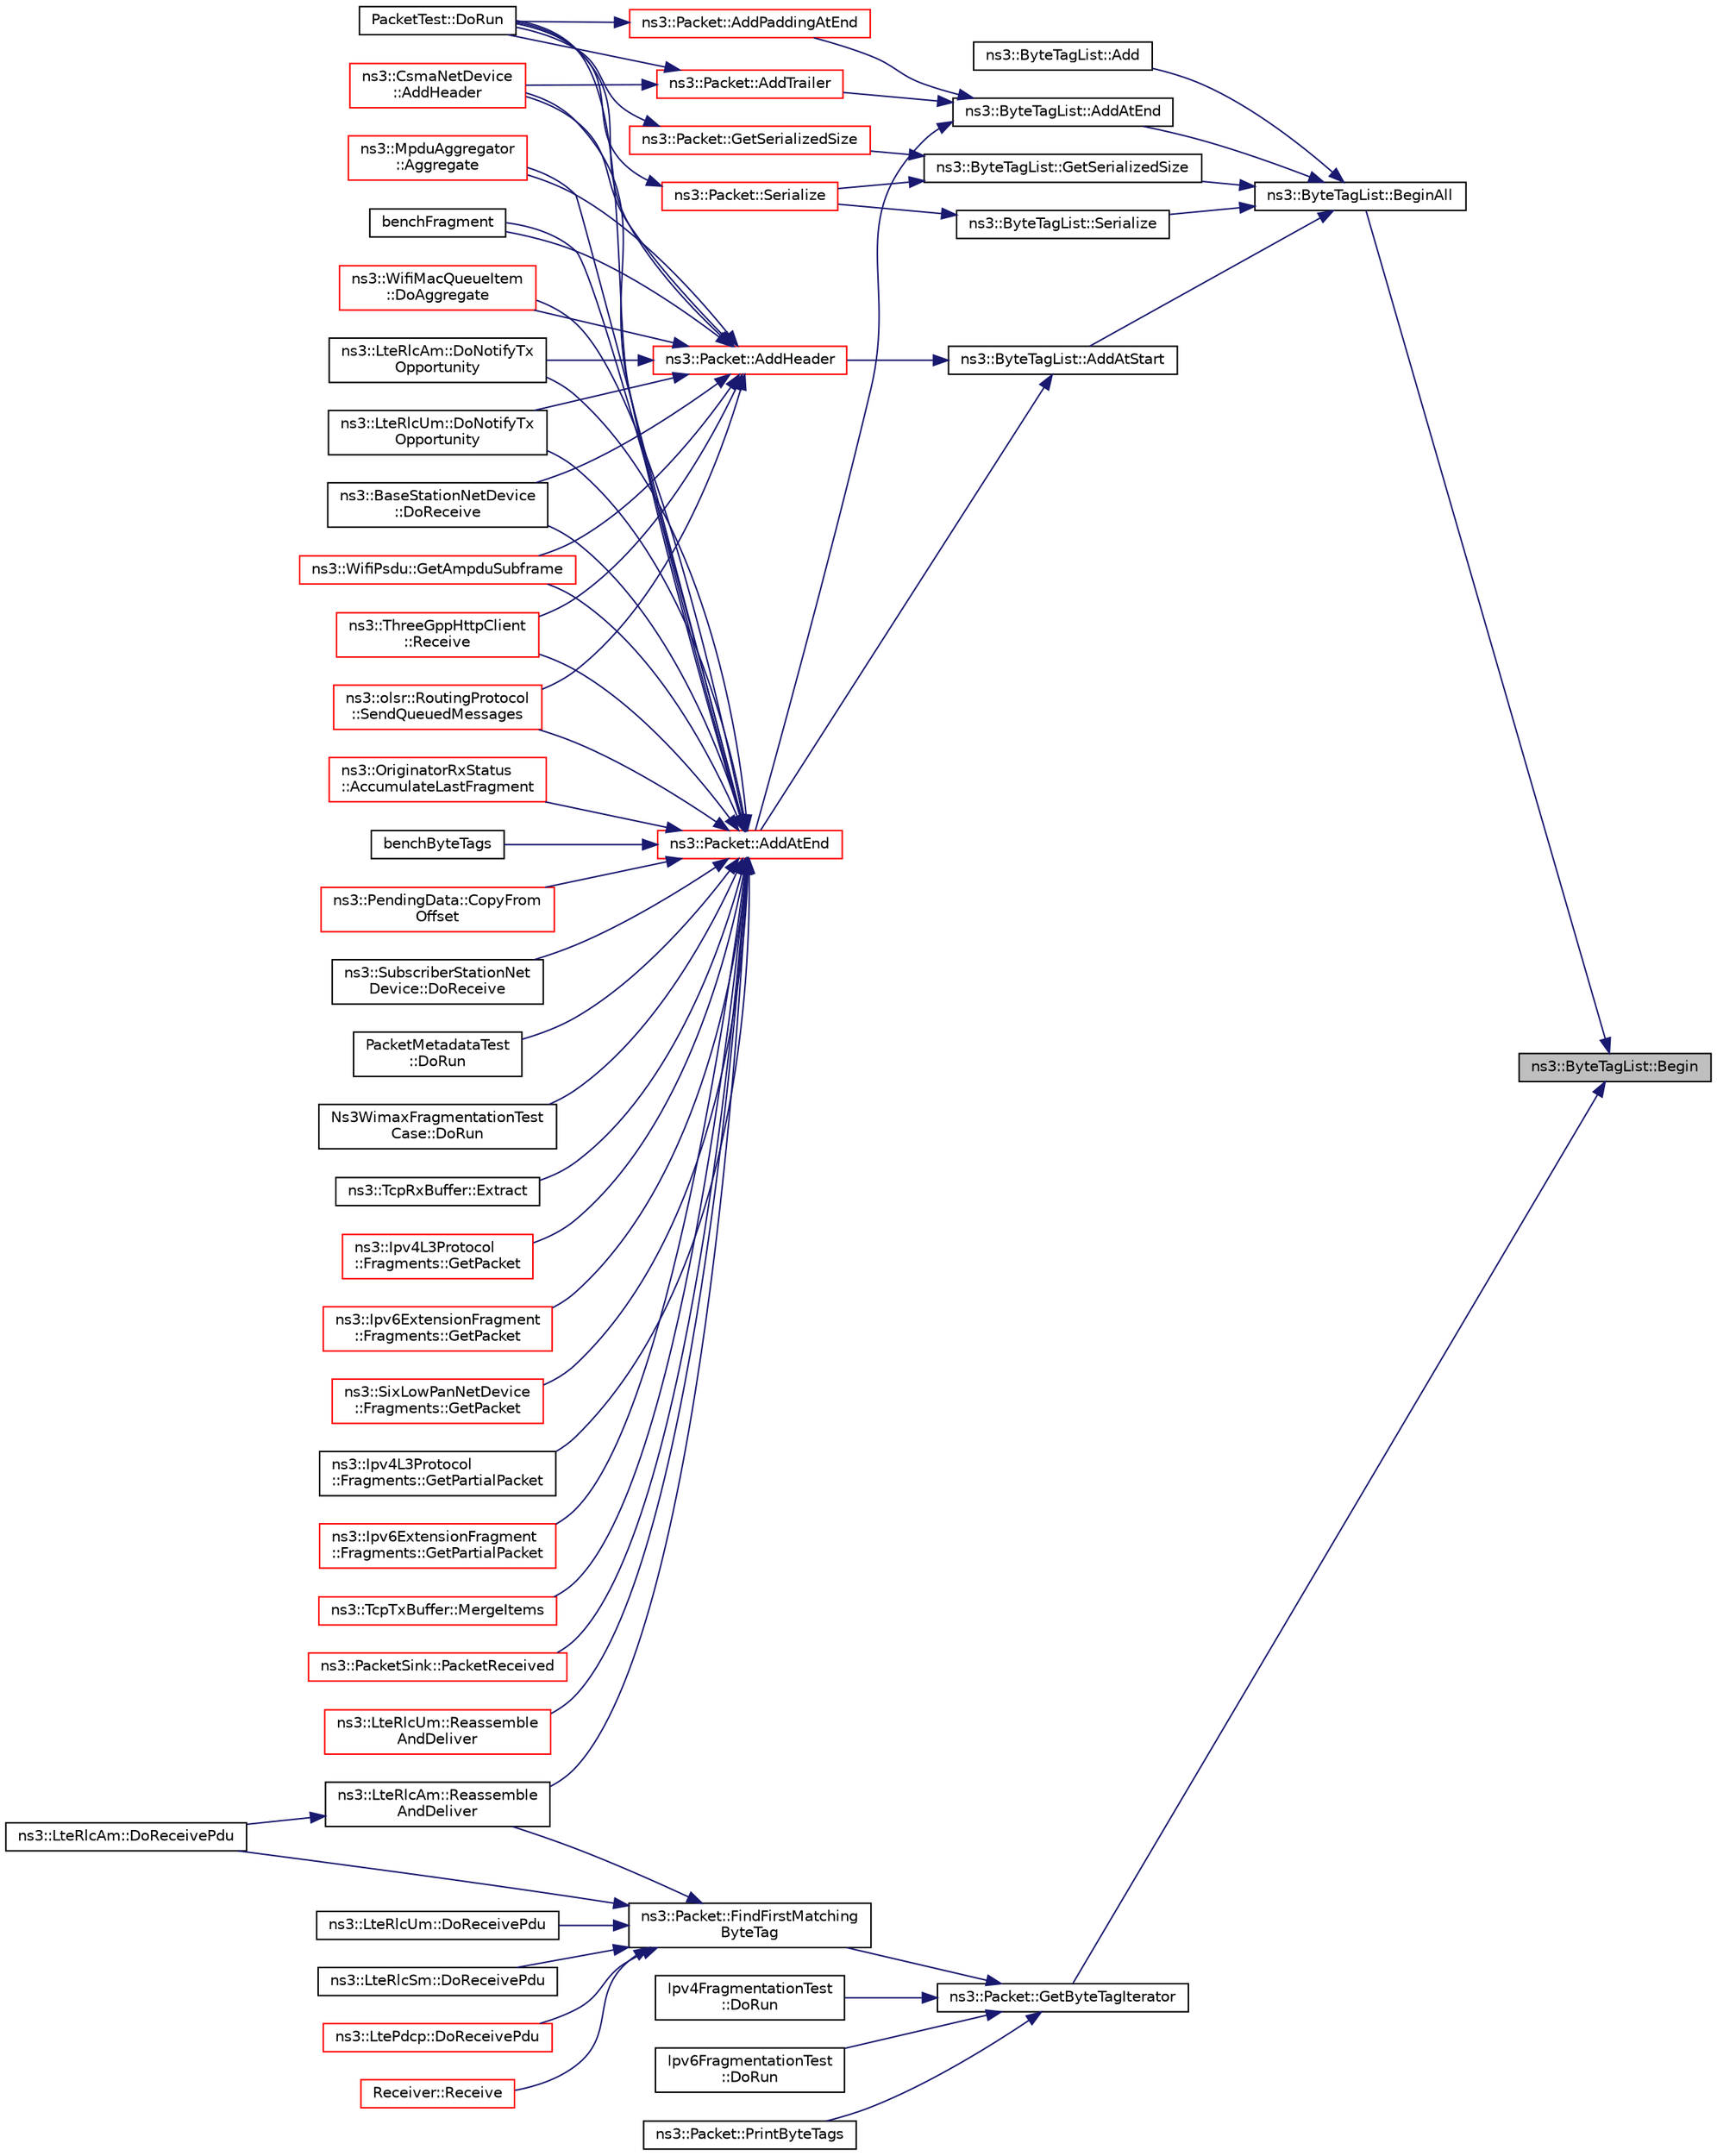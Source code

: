 digraph "ns3::ByteTagList::Begin"
{
 // LATEX_PDF_SIZE
  edge [fontname="Helvetica",fontsize="10",labelfontname="Helvetica",labelfontsize="10"];
  node [fontname="Helvetica",fontsize="10",shape=record];
  rankdir="RL";
  Node1 [label="ns3::ByteTagList::Begin",height=0.2,width=0.4,color="black", fillcolor="grey75", style="filled", fontcolor="black",tooltip=" "];
  Node1 -> Node2 [dir="back",color="midnightblue",fontsize="10",style="solid",fontname="Helvetica"];
  Node2 [label="ns3::ByteTagList::BeginAll",height=0.2,width=0.4,color="black", fillcolor="white", style="filled",URL="$classns3_1_1_byte_tag_list.html#ab1d2c5671ea01900fa9ef58e33d1e739",tooltip="Returns an iterator pointing to the very first tag in this list."];
  Node2 -> Node3 [dir="back",color="midnightblue",fontsize="10",style="solid",fontname="Helvetica"];
  Node3 [label="ns3::ByteTagList::Add",height=0.2,width=0.4,color="black", fillcolor="white", style="filled",URL="$classns3_1_1_byte_tag_list.html#ae8852ea2777b455d7ec4f370c864d686",tooltip=" "];
  Node2 -> Node4 [dir="back",color="midnightblue",fontsize="10",style="solid",fontname="Helvetica"];
  Node4 [label="ns3::ByteTagList::AddAtEnd",height=0.2,width=0.4,color="black", fillcolor="white", style="filled",URL="$classns3_1_1_byte_tag_list.html#a0d8aa9cf6aaf856eb08d4f4a01f38446",tooltip="Make sure that all offsets are smaller than appendOffset which represents the location where new byte..."];
  Node4 -> Node5 [dir="back",color="midnightblue",fontsize="10",style="solid",fontname="Helvetica"];
  Node5 [label="ns3::Packet::AddAtEnd",height=0.2,width=0.4,color="red", fillcolor="white", style="filled",URL="$classns3_1_1_packet.html#a14ec3d4250b425468764de58f5837b6b",tooltip="Concatenate the input packet at the end of the current packet."];
  Node5 -> Node6 [dir="back",color="midnightblue",fontsize="10",style="solid",fontname="Helvetica"];
  Node6 [label="ns3::OriginatorRxStatus\l::AccumulateLastFragment",height=0.2,width=0.4,color="red", fillcolor="white", style="filled",URL="$classns3_1_1_originator_rx_status.html#a59c38c4a21335b5e82da00fdb0561af0",tooltip="We have received a last fragment of the fragmented packets (indicated by the no more fragment field)."];
  Node5 -> Node20 [dir="back",color="midnightblue",fontsize="10",style="solid",fontname="Helvetica"];
  Node20 [label="ns3::CsmaNetDevice\l::AddHeader",height=0.2,width=0.4,color="red", fillcolor="white", style="filled",URL="$classns3_1_1_csma_net_device.html#a736bf6ce5851ace677f8fc693a92855c",tooltip="Adds the necessary headers and trailers to a packet of data in order to respect the packet type."];
  Node5 -> Node23 [dir="back",color="midnightblue",fontsize="10",style="solid",fontname="Helvetica"];
  Node23 [label="ns3::MpduAggregator\l::Aggregate",height=0.2,width=0.4,color="red", fillcolor="white", style="filled",URL="$classns3_1_1_mpdu_aggregator.html#a8e4e158ca23bbd3141f8c584dcb7a5dc",tooltip="Aggregate an MPDU to an A-MPDU."];
  Node5 -> Node57 [dir="back",color="midnightblue",fontsize="10",style="solid",fontname="Helvetica"];
  Node57 [label="benchByteTags",height=0.2,width=0.4,color="black", fillcolor="white", style="filled",URL="$bench-packets_8cc.html#a74bbacc91e7fa270b5102afc76959cf1",tooltip=" "];
  Node5 -> Node58 [dir="back",color="midnightblue",fontsize="10",style="solid",fontname="Helvetica"];
  Node58 [label="benchFragment",height=0.2,width=0.4,color="black", fillcolor="white", style="filled",URL="$bench-packets_8cc.html#a6cabc7d91c4117351e595e4bb94b141d",tooltip=" "];
  Node5 -> Node59 [dir="back",color="midnightblue",fontsize="10",style="solid",fontname="Helvetica"];
  Node59 [label="ns3::PendingData::CopyFrom\lOffset",height=0.2,width=0.4,color="red", fillcolor="white", style="filled",URL="$classns3_1_1_pending_data.html#ab04639a5fcb15f47daa91c071f5cdfd2",tooltip="Copy data starting from a give offset."];
  Node5 -> Node61 [dir="back",color="midnightblue",fontsize="10",style="solid",fontname="Helvetica"];
  Node61 [label="ns3::WifiMacQueueItem\l::DoAggregate",height=0.2,width=0.4,color="red", fillcolor="white", style="filled",URL="$classns3_1_1_wifi_mac_queue_item.html#a6000ff915d70a940ac16fa35ee2fe933",tooltip="Aggregate the MSDU contained in the given MPDU to this MPDU (thus constituting an A-MSDU)."];
  Node5 -> Node63 [dir="back",color="midnightblue",fontsize="10",style="solid",fontname="Helvetica"];
  Node63 [label="ns3::LteRlcAm::DoNotifyTx\lOpportunity",height=0.2,width=0.4,color="black", fillcolor="white", style="filled",URL="$classns3_1_1_lte_rlc_am.html#a529666294956659251df1e79ffd3fca5",tooltip="MAC SAP."];
  Node5 -> Node64 [dir="back",color="midnightblue",fontsize="10",style="solid",fontname="Helvetica"];
  Node64 [label="ns3::LteRlcUm::DoNotifyTx\lOpportunity",height=0.2,width=0.4,color="black", fillcolor="white", style="filled",URL="$classns3_1_1_lte_rlc_um.html#a8d744cea1946d4fe5ecaaf867e51d19a",tooltip="MAC SAP."];
  Node5 -> Node65 [dir="back",color="midnightblue",fontsize="10",style="solid",fontname="Helvetica"];
  Node65 [label="ns3::BaseStationNetDevice\l::DoReceive",height=0.2,width=0.4,color="black", fillcolor="white", style="filled",URL="$classns3_1_1_base_station_net_device.html#a0a6bf3deb17ab1adde07a1ed62875067",tooltip="Receive packet."];
  Node5 -> Node66 [dir="back",color="midnightblue",fontsize="10",style="solid",fontname="Helvetica"];
  Node66 [label="ns3::SubscriberStationNet\lDevice::DoReceive",height=0.2,width=0.4,color="black", fillcolor="white", style="filled",URL="$classns3_1_1_subscriber_station_net_device.html#a2cdd421837891adea005eb7cde668a1f",tooltip="Receive a packet."];
  Node5 -> Node67 [dir="back",color="midnightblue",fontsize="10",style="solid",fontname="Helvetica"];
  Node67 [label="PacketMetadataTest\l::DoRun",height=0.2,width=0.4,color="black", fillcolor="white", style="filled",URL="$class_packet_metadata_test.html#a5157cf5ecf0e631ad2a70c61375ebfc3",tooltip="Implementation to actually run this TestCase."];
  Node5 -> Node68 [dir="back",color="midnightblue",fontsize="10",style="solid",fontname="Helvetica"];
  Node68 [label="PacketTest::DoRun",height=0.2,width=0.4,color="black", fillcolor="white", style="filled",URL="$class_packet_test.html#a2f4d69aa1b21616ea14efd54fee55da2",tooltip="Implementation to actually run this TestCase."];
  Node5 -> Node69 [dir="back",color="midnightblue",fontsize="10",style="solid",fontname="Helvetica"];
  Node69 [label="Ns3WimaxFragmentationTest\lCase::DoRun",height=0.2,width=0.4,color="black", fillcolor="white", style="filled",URL="$class_ns3_wimax_fragmentation_test_case.html#ac4725340138d07d67dbb72aaa5ccd84b",tooltip="Implementation to actually run this TestCase."];
  Node5 -> Node70 [dir="back",color="midnightblue",fontsize="10",style="solid",fontname="Helvetica"];
  Node70 [label="ns3::TcpRxBuffer::Extract",height=0.2,width=0.4,color="black", fillcolor="white", style="filled",URL="$classns3_1_1_tcp_rx_buffer.html#a0a1254a5afa4cec6307a40af3ff46d30",tooltip="Extract data from the head of the buffer as indicated by nextRxSeq."];
  Node5 -> Node71 [dir="back",color="midnightblue",fontsize="10",style="solid",fontname="Helvetica"];
  Node71 [label="ns3::WifiPsdu::GetAmpduSubframe",height=0.2,width=0.4,color="red", fillcolor="white", style="filled",URL="$classns3_1_1_wifi_psdu.html#a5613df833c8652c3be93192a06b516e6",tooltip="Get a copy of the i-th A-MPDU subframe (includes subframe header, MPDU, and possibly padding)"];
  Node5 -> Node72 [dir="back",color="midnightblue",fontsize="10",style="solid",fontname="Helvetica"];
  Node72 [label="ns3::Ipv4L3Protocol\l::Fragments::GetPacket",height=0.2,width=0.4,color="red", fillcolor="white", style="filled",URL="$classns3_1_1_ipv4_l3_protocol_1_1_fragments.html#adb45e745bcafe1fad9fdfbb88e685df5",tooltip="Get the entire packet."];
  Node5 -> Node80 [dir="back",color="midnightblue",fontsize="10",style="solid",fontname="Helvetica"];
  Node80 [label="ns3::Ipv6ExtensionFragment\l::Fragments::GetPacket",height=0.2,width=0.4,color="red", fillcolor="white", style="filled",URL="$classns3_1_1_ipv6_extension_fragment_1_1_fragments.html#a2308b508eac529beff323396eaaaebab",tooltip="Get the entire packet."];
  Node5 -> Node82 [dir="back",color="midnightblue",fontsize="10",style="solid",fontname="Helvetica"];
  Node82 [label="ns3::SixLowPanNetDevice\l::Fragments::GetPacket",height=0.2,width=0.4,color="red", fillcolor="white", style="filled",URL="$classns3_1_1_six_low_pan_net_device_1_1_fragments.html#aa9ec2708c8a1717ed5b9acd52c1bf0a1",tooltip="Get the entire packet."];
  Node5 -> Node86 [dir="back",color="midnightblue",fontsize="10",style="solid",fontname="Helvetica"];
  Node86 [label="ns3::Ipv4L3Protocol\l::Fragments::GetPartialPacket",height=0.2,width=0.4,color="black", fillcolor="white", style="filled",URL="$classns3_1_1_ipv4_l3_protocol_1_1_fragments.html#a13e7ea53f11130744dea53667fb3ff83",tooltip="Get the complete part of the packet."];
  Node5 -> Node87 [dir="back",color="midnightblue",fontsize="10",style="solid",fontname="Helvetica"];
  Node87 [label="ns3::Ipv6ExtensionFragment\l::Fragments::GetPartialPacket",height=0.2,width=0.4,color="red", fillcolor="white", style="filled",URL="$classns3_1_1_ipv6_extension_fragment_1_1_fragments.html#a1a7a254bba0ce4afcb74d5a3e99bb906",tooltip="Get the packet parts so far received."];
  Node5 -> Node91 [dir="back",color="midnightblue",fontsize="10",style="solid",fontname="Helvetica"];
  Node91 [label="ns3::TcpTxBuffer::MergeItems",height=0.2,width=0.4,color="red", fillcolor="white", style="filled",URL="$classns3_1_1_tcp_tx_buffer.html#acd8b1a260f0016fcfd315db108ae596c",tooltip="Merge two TcpTxItem."];
  Node5 -> Node101 [dir="back",color="midnightblue",fontsize="10",style="solid",fontname="Helvetica"];
  Node101 [label="ns3::PacketSink::PacketReceived",height=0.2,width=0.4,color="red", fillcolor="white", style="filled",URL="$classns3_1_1_packet_sink.html#af1b771e838a0596a019bdc12cadf7521",tooltip="Packet received: assemble byte stream to extract SeqTsSizeHeader."];
  Node5 -> Node105 [dir="back",color="midnightblue",fontsize="10",style="solid",fontname="Helvetica"];
  Node105 [label="ns3::LteRlcAm::Reassemble\lAndDeliver",height=0.2,width=0.4,color="black", fillcolor="white", style="filled",URL="$classns3_1_1_lte_rlc_am.html#ada1201339d0a54e50adc27b09d3c5c1e",tooltip="Reassemble and deliver."];
  Node105 -> Node106 [dir="back",color="midnightblue",fontsize="10",style="solid",fontname="Helvetica"];
  Node106 [label="ns3::LteRlcAm::DoReceivePdu",height=0.2,width=0.4,color="black", fillcolor="white", style="filled",URL="$classns3_1_1_lte_rlc_am.html#ade2e2e81bf30e4c0f66655fb281b67ae",tooltip="Receive PDU function."];
  Node5 -> Node107 [dir="back",color="midnightblue",fontsize="10",style="solid",fontname="Helvetica"];
  Node107 [label="ns3::LteRlcUm::Reassemble\lAndDeliver",height=0.2,width=0.4,color="red", fillcolor="white", style="filled",URL="$classns3_1_1_lte_rlc_um.html#a103ba1e3d14eb2604a44d1bef7fe7cb7",tooltip="Reassemble and deliver function."];
  Node5 -> Node112 [dir="back",color="midnightblue",fontsize="10",style="solid",fontname="Helvetica"];
  Node112 [label="ns3::ThreeGppHttpClient\l::Receive",height=0.2,width=0.4,color="red", fillcolor="white", style="filled",URL="$classns3_1_1_three_gpp_http_client.html#aefb3b587a587f771128f50882b019280",tooltip="Simulate a consumption of the received packet by subtracting the packet size from the internal counte..."];
  Node5 -> Node119 [dir="back",color="midnightblue",fontsize="10",style="solid",fontname="Helvetica"];
  Node119 [label="ns3::olsr::RoutingProtocol\l::SendQueuedMessages",height=0.2,width=0.4,color="red", fillcolor="white", style="filled",URL="$classns3_1_1olsr_1_1_routing_protocol.html#a02c3a2e817645ba46a3c7b4744ff3f29",tooltip="Creates as many OLSR packets as needed in order to send all buffered OLSR messages."];
  Node4 -> Node122 [dir="back",color="midnightblue",fontsize="10",style="solid",fontname="Helvetica"];
  Node122 [label="ns3::Packet::AddPaddingAtEnd",height=0.2,width=0.4,color="red", fillcolor="white", style="filled",URL="$classns3_1_1_packet.html#ae964f1fcfd496c6c0db1b73f27e78530",tooltip="Add a zero-filled padding to the packet."];
  Node122 -> Node68 [dir="back",color="midnightblue",fontsize="10",style="solid",fontname="Helvetica"];
  Node4 -> Node125 [dir="back",color="midnightblue",fontsize="10",style="solid",fontname="Helvetica"];
  Node125 [label="ns3::Packet::AddTrailer",height=0.2,width=0.4,color="red", fillcolor="white", style="filled",URL="$classns3_1_1_packet.html#ae26b490c30ae5bc98be5181ec6e06db8",tooltip="Add trailer to this packet."];
  Node125 -> Node20 [dir="back",color="midnightblue",fontsize="10",style="solid",fontname="Helvetica"];
  Node125 -> Node68 [dir="back",color="midnightblue",fontsize="10",style="solid",fontname="Helvetica"];
  Node2 -> Node155 [dir="back",color="midnightblue",fontsize="10",style="solid",fontname="Helvetica"];
  Node155 [label="ns3::ByteTagList::AddAtStart",height=0.2,width=0.4,color="black", fillcolor="white", style="filled",URL="$classns3_1_1_byte_tag_list.html#acb4563fbe4299c55af41ba7a166b71d5",tooltip="Make sure that all offsets are bigger than prependOffset which represents the location where new byte..."];
  Node155 -> Node5 [dir="back",color="midnightblue",fontsize="10",style="solid",fontname="Helvetica"];
  Node155 -> Node156 [dir="back",color="midnightblue",fontsize="10",style="solid",fontname="Helvetica"];
  Node156 [label="ns3::Packet::AddHeader",height=0.2,width=0.4,color="red", fillcolor="white", style="filled",URL="$classns3_1_1_packet.html#a465108c595a0bc592095cbcab1832ed8",tooltip="Add header to this packet."];
  Node156 -> Node20 [dir="back",color="midnightblue",fontsize="10",style="solid",fontname="Helvetica"];
  Node156 -> Node23 [dir="back",color="midnightblue",fontsize="10",style="solid",fontname="Helvetica"];
  Node156 -> Node58 [dir="back",color="midnightblue",fontsize="10",style="solid",fontname="Helvetica"];
  Node156 -> Node61 [dir="back",color="midnightblue",fontsize="10",style="solid",fontname="Helvetica"];
  Node156 -> Node63 [dir="back",color="midnightblue",fontsize="10",style="solid",fontname="Helvetica"];
  Node156 -> Node64 [dir="back",color="midnightblue",fontsize="10",style="solid",fontname="Helvetica"];
  Node156 -> Node65 [dir="back",color="midnightblue",fontsize="10",style="solid",fontname="Helvetica"];
  Node156 -> Node68 [dir="back",color="midnightblue",fontsize="10",style="solid",fontname="Helvetica"];
  Node156 -> Node71 [dir="back",color="midnightblue",fontsize="10",style="solid",fontname="Helvetica"];
  Node156 -> Node112 [dir="back",color="midnightblue",fontsize="10",style="solid",fontname="Helvetica"];
  Node156 -> Node119 [dir="back",color="midnightblue",fontsize="10",style="solid",fontname="Helvetica"];
  Node2 -> Node705 [dir="back",color="midnightblue",fontsize="10",style="solid",fontname="Helvetica"];
  Node705 [label="ns3::ByteTagList::GetSerializedSize",height=0.2,width=0.4,color="black", fillcolor="white", style="filled",URL="$classns3_1_1_byte_tag_list.html#ab3c82f535fd002da08d4166c6304b000",tooltip="Returns number of bytes required for packet serialization."];
  Node705 -> Node706 [dir="back",color="midnightblue",fontsize="10",style="solid",fontname="Helvetica"];
  Node706 [label="ns3::Packet::GetSerializedSize",height=0.2,width=0.4,color="red", fillcolor="white", style="filled",URL="$classns3_1_1_packet.html#aeaf626dfa2ae8c26ddde52e75d9d0c3d",tooltip="Returns number of bytes required for packet serialization."];
  Node706 -> Node68 [dir="back",color="midnightblue",fontsize="10",style="solid",fontname="Helvetica"];
  Node705 -> Node709 [dir="back",color="midnightblue",fontsize="10",style="solid",fontname="Helvetica"];
  Node709 [label="ns3::Packet::Serialize",height=0.2,width=0.4,color="red", fillcolor="white", style="filled",URL="$classns3_1_1_packet.html#a9cd43075e83f695f6d64cf78407d6eb0",tooltip="Serialize a packet, tags, and metadata into a byte buffer."];
  Node709 -> Node68 [dir="back",color="midnightblue",fontsize="10",style="solid",fontname="Helvetica"];
  Node2 -> Node710 [dir="back",color="midnightblue",fontsize="10",style="solid",fontname="Helvetica"];
  Node710 [label="ns3::ByteTagList::Serialize",height=0.2,width=0.4,color="black", fillcolor="white", style="filled",URL="$classns3_1_1_byte_tag_list.html#acb33b2a24f0d8a62ff035b15803cf40e",tooltip="Serialize the tag list into a byte buffer."];
  Node710 -> Node709 [dir="back",color="midnightblue",fontsize="10",style="solid",fontname="Helvetica"];
  Node1 -> Node711 [dir="back",color="midnightblue",fontsize="10",style="solid",fontname="Helvetica"];
  Node711 [label="ns3::Packet::GetByteTagIterator",height=0.2,width=0.4,color="black", fillcolor="white", style="filled",URL="$classns3_1_1_packet.html#ab852750df6d72762d3deed52844d5a82",tooltip="Returns an iterator over the set of byte tags included in this packet."];
  Node711 -> Node712 [dir="back",color="midnightblue",fontsize="10",style="solid",fontname="Helvetica"];
  Node712 [label="Ipv4FragmentationTest\l::DoRun",height=0.2,width=0.4,color="black", fillcolor="white", style="filled",URL="$class_ipv4_fragmentation_test.html#abe15a9d41a354bd95bf8c0b1622a54cb",tooltip="Implementation to actually run this TestCase."];
  Node711 -> Node713 [dir="back",color="midnightblue",fontsize="10",style="solid",fontname="Helvetica"];
  Node713 [label="Ipv6FragmentationTest\l::DoRun",height=0.2,width=0.4,color="black", fillcolor="white", style="filled",URL="$class_ipv6_fragmentation_test.html#a83bd2f74ceac188b83cfb604a90c7b7b",tooltip="Implementation to actually run this TestCase."];
  Node711 -> Node714 [dir="back",color="midnightblue",fontsize="10",style="solid",fontname="Helvetica"];
  Node714 [label="ns3::Packet::FindFirstMatching\lByteTag",height=0.2,width=0.4,color="black", fillcolor="white", style="filled",URL="$classns3_1_1_packet.html#a97561e433646891407aae64e750c8c0f",tooltip="Finds the first tag matching the parameter Tag type."];
  Node714 -> Node106 [dir="back",color="midnightblue",fontsize="10",style="solid",fontname="Helvetica"];
  Node714 -> Node109 [dir="back",color="midnightblue",fontsize="10",style="solid",fontname="Helvetica"];
  Node109 [label="ns3::LteRlcUm::DoReceivePdu",height=0.2,width=0.4,color="black", fillcolor="white", style="filled",URL="$classns3_1_1_lte_rlc_um.html#a2781ee6a3a6dc22b6d79b0607cf15cab",tooltip="Receive PDU function."];
  Node714 -> Node715 [dir="back",color="midnightblue",fontsize="10",style="solid",fontname="Helvetica"];
  Node715 [label="ns3::LteRlcSm::DoReceivePdu",height=0.2,width=0.4,color="black", fillcolor="white", style="filled",URL="$classns3_1_1_lte_rlc_sm.html#aad793b0a17a8cd7693fe3268f7ffcd4f",tooltip="Receive PDU function."];
  Node714 -> Node716 [dir="back",color="midnightblue",fontsize="10",style="solid",fontname="Helvetica"];
  Node716 [label="ns3::LtePdcp::DoReceivePdu",height=0.2,width=0.4,color="red", fillcolor="white", style="filled",URL="$classns3_1_1_lte_pdcp.html#a39ec507fd59bc8e650738717b4a471e5",tooltip="Interface provided to lower RLC entity."];
  Node714 -> Node105 [dir="back",color="midnightblue",fontsize="10",style="solid",fontname="Helvetica"];
  Node714 -> Node718 [dir="back",color="midnightblue",fontsize="10",style="solid",fontname="Helvetica"];
  Node718 [label="Receiver::Receive",height=0.2,width=0.4,color="red", fillcolor="white", style="filled",URL="$class_receiver.html#a73ca029ca3770da94ad852df1afe9b64",tooltip=" "];
  Node711 -> Node720 [dir="back",color="midnightblue",fontsize="10",style="solid",fontname="Helvetica"];
  Node720 [label="ns3::Packet::PrintByteTags",height=0.2,width=0.4,color="black", fillcolor="white", style="filled",URL="$classns3_1_1_packet.html#a3c6a3e2089f1f970ddf7405fa6c9703d",tooltip="Iterate over the byte tags present in this packet, and invoke the Print method of each tag stored in ..."];
}
